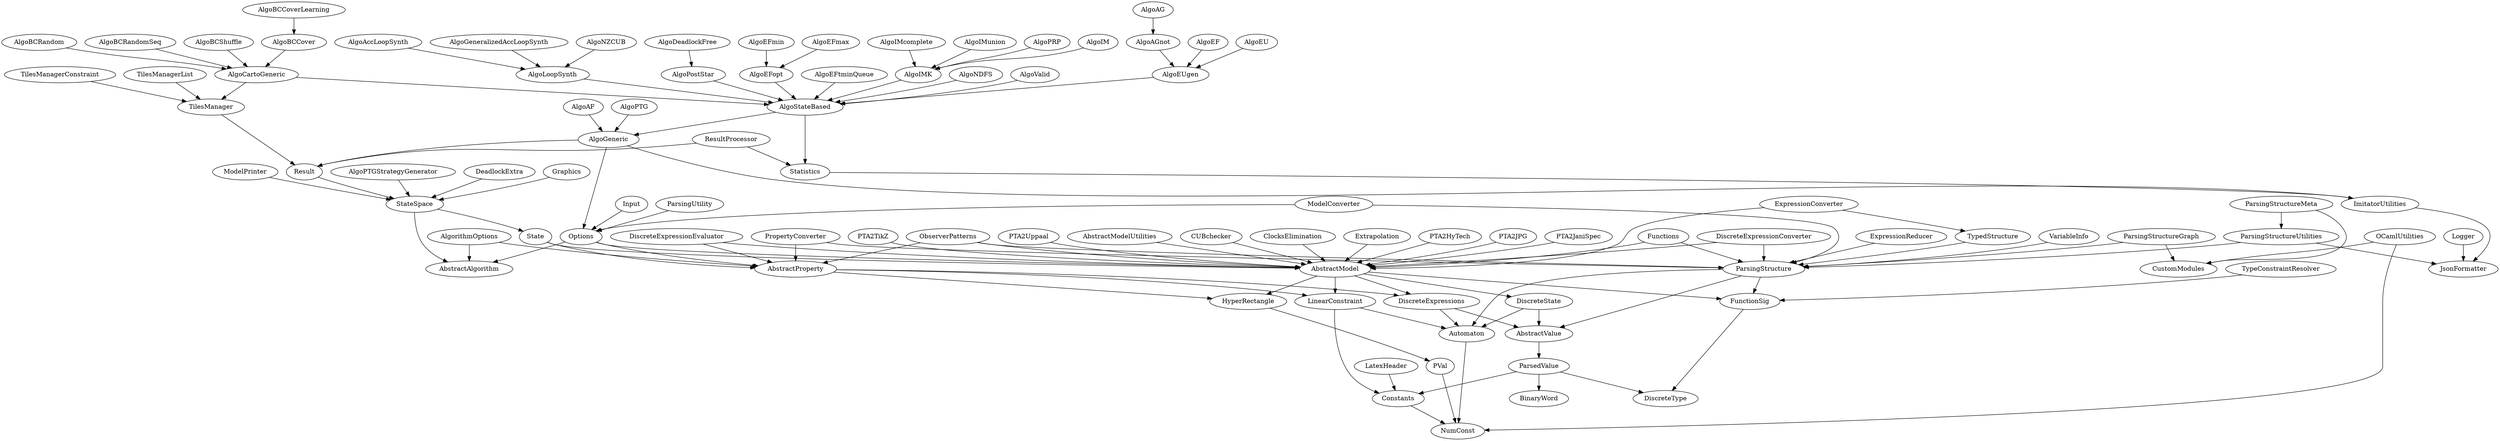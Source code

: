 digraph G {
	AbstractModel -> LinearConstraint;
	AbstractModel -> HyperRectangle;
	AbstractModel -> FunctionSig;
	AbstractModel -> DiscreteState;
	AbstractModel -> DiscreteExpressions;
	LinearConstraint -> Automaton;
	LinearConstraint -> Constants;
	HyperRectangle -> PVal;
	FunctionSig -> DiscreteType;
	DiscreteState -> Automaton;
	DiscreteState -> AbstractValue;
	DiscreteExpressions -> Automaton;
	DiscreteExpressions -> AbstractValue;
	Automaton -> NumConst;
	AbstractValue -> ParsedValue;
	AbstractModelUtilities -> AbstractModel;
	AbstractProperty -> LinearConstraint;
	AbstractProperty -> HyperRectangle;
	AbstractProperty -> DiscreteExpressions;
	PVal -> NumConst;
	ParsedValue -> DiscreteType;
	ParsedValue -> BinaryWord;
	ParsedValue -> Constants;
	AlgoAF -> AlgoGeneric;
	Result -> StateSpace;
	Options -> AbstractModel;
	Options -> AbstractProperty;
	Options -> AbstractAlgorithm;
	AlgoGeneric -> Result;
	AlgoGeneric -> Options;
	AlgoGeneric -> ImitatorUtilities;
	AlgoAG -> AlgoAGnot;
	AlgoAGnot -> AlgoEUgen;
	AlgoEUgen -> AlgoStateBased;
	AlgoAccLoopSynth -> AlgoLoopSynth;
	StateSpace -> State;
	StateSpace -> AbstractAlgorithm;
	AlgoLoopSynth -> AlgoStateBased;
	AlgoBCCover -> AlgoCartoGeneric;
	AlgoStateBased -> AlgoGeneric;
	AlgoStateBased -> Statistics;
	AlgoCartoGeneric -> AlgoStateBased;
	AlgoCartoGeneric -> TilesManager;
	AlgoBCCoverLearning -> AlgoBCCover;
	AlgoBCRandom -> AlgoCartoGeneric;
	AlgoBCRandomSeq -> AlgoCartoGeneric;
	AlgoBCShuffle -> AlgoCartoGeneric;
	TilesManager -> Result;
	AlgoDeadlockFree -> AlgoPostStar;
	AlgoPostStar -> AlgoStateBased;
	AlgoEF -> AlgoEUgen;
	AlgoEFmax -> AlgoEFopt;
	AlgoEFopt -> AlgoStateBased;
	AlgoEFmin -> AlgoEFopt;
	State -> AbstractModel;
	State -> AbstractProperty;
	AlgoEFtminQueue -> AlgoStateBased;
	AlgoEU -> AlgoEUgen;
	AlgoGeneralizedAccLoopSynth -> AlgoLoopSynth;
	ImitatorUtilities -> JsonFormatter;
	AlgoIM -> AlgoIMK;
	AlgoIMK -> AlgoStateBased;
	AlgoIMcomplete -> AlgoIMK;
	AlgoIMunion -> AlgoIMK;
	AlgoNDFS -> AlgoStateBased;
	AlgoNZCUB -> AlgoLoopSynth;
	AlgoPRP -> AlgoIMK;
	AlgoPTG -> AlgoGeneric;
	AlgoPTGStrategyGenerator -> StateSpace;
	Statistics -> ImitatorUtilities;
	AlgoValid -> AlgoStateBased;
	AlgorithmOptions -> AbstractProperty;
	AlgorithmOptions -> AbstractAlgorithm;
	CUBchecker -> AbstractModel;
	ClocksElimination -> AbstractModel;
	Constants -> NumConst;
	DeadlockExtra -> StateSpace;
	DiscreteExpressionConverter -> AbstractModel;
	DiscreteExpressionConverter -> ParsingStructure;
	ParsingStructure -> FunctionSig;
	ParsingStructure -> Automaton;
	ParsingStructure -> AbstractValue;
	DiscreteExpressionEvaluator -> AbstractModel;
	DiscreteExpressionEvaluator -> AbstractProperty;
	ExpressionConverter -> AbstractModel;
	ExpressionConverter -> TypedStructure;
	TypedStructure -> ParsingStructure;
	ExpressionReducer -> ParsingStructure;
	Extrapolation -> AbstractModel;
	Functions -> AbstractModel;
	Functions -> ParsingStructure;
	Graphics -> StateSpace;
	Input -> Options;
	LatexHeader -> Constants;
	Logger -> JsonFormatter;
	ModelConverter -> Options;
	ModelConverter -> ParsingStructure;
	ModelPrinter -> StateSpace;
	OCamlUtilities -> NumConst;
	OCamlUtilities -> CustomModules;
	ObserverPatterns -> AbstractModel;
	ObserverPatterns -> AbstractProperty;
	ObserverPatterns -> ParsingStructure;
	PTA2HyTech -> AbstractModel;
	PTA2JPG -> AbstractModel;
	PTA2JaniSpec -> AbstractModel;
	PTA2TikZ -> AbstractModel;
	PTA2Uppaal -> AbstractModel;
	ParsingStructureGraph -> ParsingStructure;
	ParsingStructureGraph -> CustomModules;
	ParsingStructureMeta -> CustomModules;
	ParsingStructureMeta -> ParsingStructureUtilities;
	ParsingStructureUtilities -> ParsingStructure;
	ParsingStructureUtilities -> JsonFormatter;
	ParsingUtility -> Options;
	PropertyConverter -> AbstractProperty;
	PropertyConverter -> ParsingStructure;
	ResultProcessor -> Result;
	ResultProcessor -> Statistics;
	TilesManagerConstraint -> TilesManager;
	TilesManagerList -> TilesManager;
	TypeConstraintResolver -> FunctionSig;
	VariableInfo -> ParsingStructure;
}
